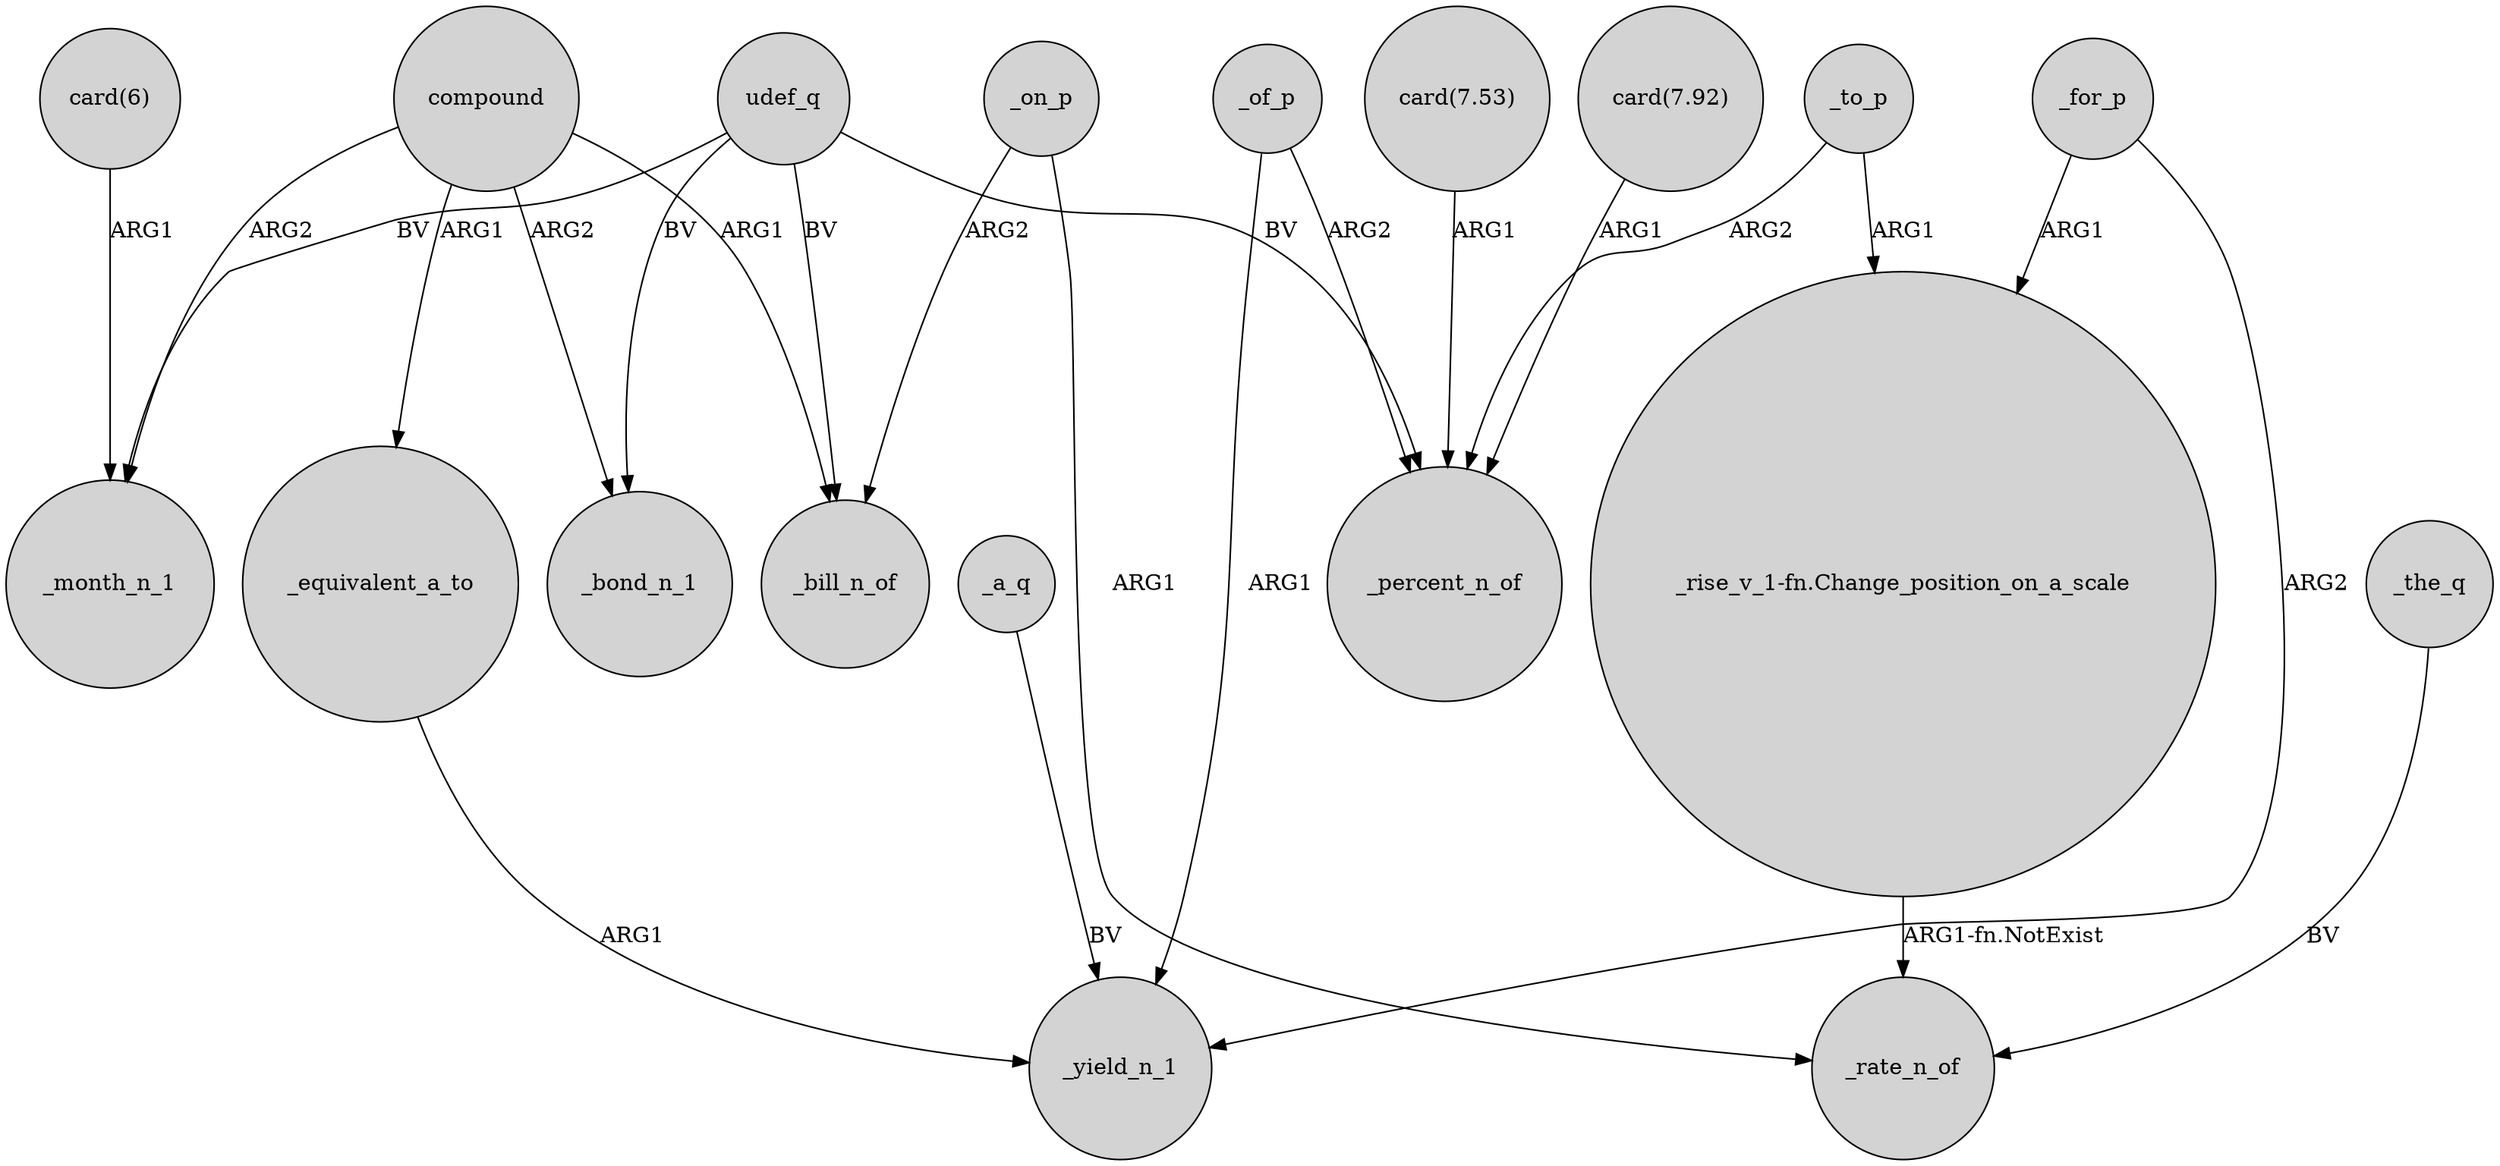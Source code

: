 digraph {
	node [shape=circle style=filled]
	compound -> _month_n_1 [label=ARG2]
	compound -> _bill_n_of [label=ARG1]
	"_rise_v_1-fn.Change_position_on_a_scale" -> _rate_n_of [label="ARG1-fn.NotExist"]
	_a_q -> _yield_n_1 [label=BV]
	udef_q -> _bill_n_of [label=BV]
	udef_q -> _month_n_1 [label=BV]
	_the_q -> _rate_n_of [label=BV]
	_of_p -> _percent_n_of [label=ARG2]
	udef_q -> _bond_n_1 [label=BV]
	_of_p -> _yield_n_1 [label=ARG1]
	_equivalent_a_to -> _yield_n_1 [label=ARG1]
	compound -> _equivalent_a_to [label=ARG1]
	_on_p -> _bill_n_of [label=ARG2]
	_to_p -> _percent_n_of [label=ARG2]
	compound -> _bond_n_1 [label=ARG2]
	udef_q -> _percent_n_of [label=BV]
	"card(6)" -> _month_n_1 [label=ARG1]
	_for_p -> "_rise_v_1-fn.Change_position_on_a_scale" [label=ARG1]
	"card(7.53)" -> _percent_n_of [label=ARG1]
	_on_p -> _rate_n_of [label=ARG1]
	_to_p -> "_rise_v_1-fn.Change_position_on_a_scale" [label=ARG1]
	_for_p -> _yield_n_1 [label=ARG2]
	"card(7.92)" -> _percent_n_of [label=ARG1]
}
